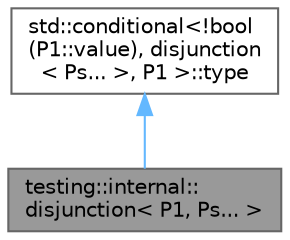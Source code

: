 digraph "testing::internal::disjunction&lt; P1, Ps... &gt;"
{
 // LATEX_PDF_SIZE
  bgcolor="transparent";
  edge [fontname=Helvetica,fontsize=10,labelfontname=Helvetica,labelfontsize=10];
  node [fontname=Helvetica,fontsize=10,shape=box,height=0.2,width=0.4];
  Node1 [id="Node000001",label="testing::internal::\ldisjunction\< P1, Ps... \>",height=0.2,width=0.4,color="gray40", fillcolor="grey60", style="filled", fontcolor="black",tooltip=" "];
  Node2 -> Node1 [id="edge1_Node000001_Node000002",dir="back",color="steelblue1",style="solid",tooltip=" "];
  Node2 [id="Node000002",label="std::conditional\<!bool\l(P1::value), disjunction\l\< Ps... \>, P1 \>::type",height=0.2,width=0.4,color="gray40", fillcolor="white", style="filled",tooltip=" "];
}
